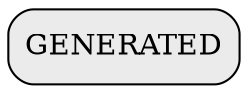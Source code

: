 digraph hierarchy {
node[shape=Mrecord,style=filled,fillcolor=gray92]
edge[dir=back, arrowtail=empty]
   
GENERATED
   
}